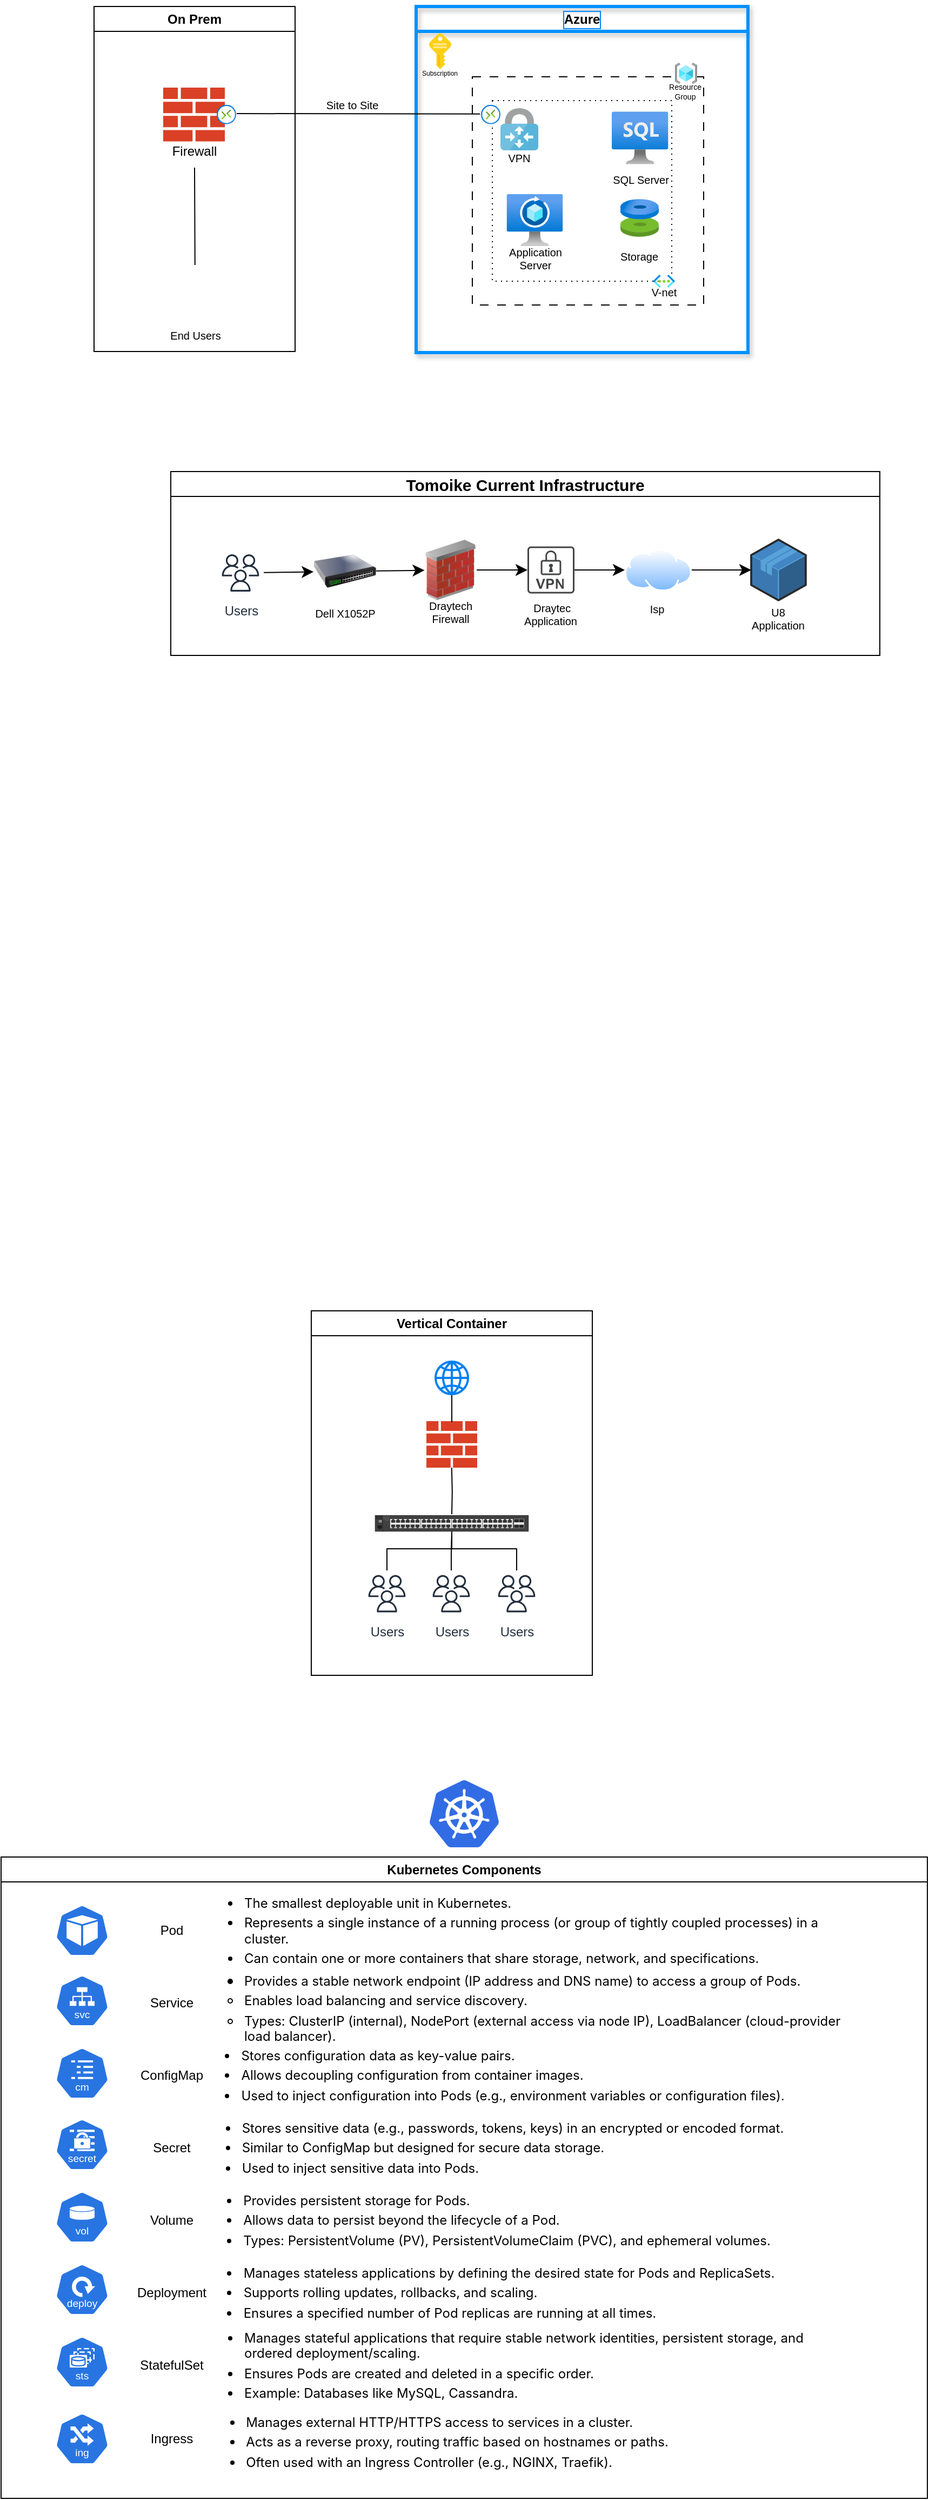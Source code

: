 <mxfile version="26.0.11">
  <diagram name="Page-1" id="iF6NioC-ejS35JDFOjd9">
    <mxGraphModel dx="1867" dy="781" grid="0" gridSize="10" guides="1" tooltips="1" connect="1" arrows="1" fold="1" page="1" pageScale="1" pageWidth="827" pageHeight="1169" math="0" shadow="0">
      <root>
        <mxCell id="0" />
        <mxCell id="1" parent="0" />
        <mxCell id="p5Rtfu-O9J4iYWWrtATP-3" value="On Prem" style="swimlane;whiteSpace=wrap;html=1;startSize=23;" parent="1" vertex="1">
          <mxGeometry x="56" y="32" width="186" height="319" as="geometry" />
        </mxCell>
        <mxCell id="HVJbjALm6hgedPGyuP-F-45" value="" style="sketch=0;pointerEvents=1;shadow=0;dashed=0;html=1;strokeColor=none;labelPosition=center;verticalLabelPosition=bottom;verticalAlign=top;outlineConnect=0;align=center;shape=mxgraph.office.concepts.firewall;fillColor=#DA4026;rounded=0;fontFamily=Helvetica;fontSize=12;fontColor=default;" parent="p5Rtfu-O9J4iYWWrtATP-3" vertex="1">
          <mxGeometry x="64" y="75.0" width="57" height="49.75" as="geometry" />
        </mxCell>
        <mxCell id="HVJbjALm6hgedPGyuP-F-34" value="Firewall" style="text;html=1;align=center;verticalAlign=middle;whiteSpace=wrap;rounded=0;" parent="p5Rtfu-O9J4iYWWrtATP-3" vertex="1">
          <mxGeometry x="63" y="119" width="60" height="30" as="geometry" />
        </mxCell>
        <mxCell id="p5Rtfu-O9J4iYWWrtATP-32" value="" style="shape=image;html=1;verticalAlign=top;verticalLabelPosition=bottom;labelBackgroundColor=#ffffff;imageAspect=0;aspect=fixed;image=https://cdn0.iconfinder.com/data/icons/job-seeker/256/laptop_job_seeker_employee_unemployee_work_1-128.png" parent="p5Rtfu-O9J4iYWWrtATP-3" vertex="1">
          <mxGeometry x="40" y="231" width="55" height="55" as="geometry" />
        </mxCell>
        <mxCell id="p5Rtfu-O9J4iYWWrtATP-33" value="" style="shape=image;html=1;verticalAlign=top;verticalLabelPosition=bottom;labelBackgroundColor=#ffffff;imageAspect=0;aspect=fixed;image=https://cdn0.iconfinder.com/data/icons/job-seeker/256/laptop_job_seeker_employee_unemployee_work_1-128.png" parent="p5Rtfu-O9J4iYWWrtATP-3" vertex="1">
          <mxGeometry x="95" y="231" width="55" height="55" as="geometry" />
        </mxCell>
        <mxCell id="p5Rtfu-O9J4iYWWrtATP-35" value="" style="edgeStyle=none;curved=1;rounded=0;orthogonalLoop=1;jettySize=auto;html=1;fontSize=12;startSize=8;endSize=8;entryX=0.5;entryY=1;entryDx=0;entryDy=0;endArrow=none;endFill=0;" parent="p5Rtfu-O9J4iYWWrtATP-3" source="p5Rtfu-O9J4iYWWrtATP-34" target="HVJbjALm6hgedPGyuP-F-34" edge="1">
          <mxGeometry relative="1" as="geometry" />
        </mxCell>
        <mxCell id="p5Rtfu-O9J4iYWWrtATP-34" value="" style="shape=image;html=1;verticalAlign=top;verticalLabelPosition=bottom;labelBackgroundColor=#ffffff;imageAspect=0;aspect=fixed;image=https://cdn0.iconfinder.com/data/icons/job-seeker/256/laptop_job_seeker_employee_unemployee_work_1-128.png" parent="p5Rtfu-O9J4iYWWrtATP-3" vertex="1">
          <mxGeometry x="66" y="239" width="55" height="55" as="geometry" />
        </mxCell>
        <mxCell id="p5Rtfu-O9J4iYWWrtATP-45" value="End Users" style="text;html=1;align=center;verticalAlign=middle;whiteSpace=wrap;rounded=0;fontSize=10;" parent="p5Rtfu-O9J4iYWWrtATP-3" vertex="1">
          <mxGeometry x="63.5" y="289" width="60" height="30" as="geometry" />
        </mxCell>
        <mxCell id="_Alo0_WOTKEbxmhzz9Px-22" value="" style="image;aspect=fixed;html=1;points=[];align=center;fontSize=12;image=img/lib/azure2/networking/Connections.svg;" parent="p5Rtfu-O9J4iYWWrtATP-3" vertex="1">
          <mxGeometry x="113.5" y="90.87" width="18" height="18" as="geometry" />
        </mxCell>
        <mxCell id="p5Rtfu-O9J4iYWWrtATP-4" value="Azure" style="swimlane;whiteSpace=wrap;html=1;fontStyle=1;labelBorderColor=#0084ff;strokeWidth=3;fillColor=none;swimlaneFillColor=none;strokeColor=#0091ff;startSize=23;swimlaneLine=1;shadow=1;rounded=0;glass=0;" parent="1" vertex="1">
          <mxGeometry x="354" y="32" width="307" height="320" as="geometry" />
        </mxCell>
        <mxCell id="p5Rtfu-O9J4iYWWrtATP-49" value="" style="rounded=0;whiteSpace=wrap;html=1;dashed=1;dashPattern=8 8;" parent="p5Rtfu-O9J4iYWWrtATP-4" vertex="1">
          <mxGeometry x="52" y="65" width="214" height="211" as="geometry" />
        </mxCell>
        <mxCell id="p5Rtfu-O9J4iYWWrtATP-10" value="" style="verticalLabelPosition=bottom;verticalAlign=top;html=1;shape=mxgraph.basic.rect;fillColor2=none;strokeWidth=1;size=20;indent=5;dashed=1;dashPattern=1 4;" parent="p5Rtfu-O9J4iYWWrtATP-4" vertex="1">
          <mxGeometry x="70.5" y="87" width="166" height="167" as="geometry" />
        </mxCell>
        <mxCell id="HVJbjALm6hgedPGyuP-F-52" value="" style="image;aspect=fixed;html=1;points=[];align=center;fontSize=12;image=img/lib/azure2/networking/Virtual_Networks.svg;rounded=0;dashed=1;strokeColor=default;verticalAlign=middle;fontFamily=Helvetica;fontColor=default;fillColor=default;" parent="p5Rtfu-O9J4iYWWrtATP-4" vertex="1">
          <mxGeometry x="219.25" y="248" width="20.1" height="12" as="geometry" />
        </mxCell>
        <mxCell id="HVJbjALm6hgedPGyuP-F-26" value="" style="image;sketch=0;aspect=fixed;html=1;points=[];align=center;fontSize=12;image=img/lib/mscae/VPN_Gateway.svg;" parent="p5Rtfu-O9J4iYWWrtATP-4" vertex="1">
          <mxGeometry x="78" y="94" width="35.1" height="39" as="geometry" />
        </mxCell>
        <mxCell id="HVJbjALm6hgedPGyuP-F-46" value="" style="image;aspect=fixed;html=1;points=[];align=center;fontSize=12;image=img/lib/azure2/databases/Azure_SQL_VM.svg;rounded=0;dashed=1;strokeColor=default;verticalAlign=middle;fontFamily=Helvetica;fontColor=default;fillColor=default;" parent="p5Rtfu-O9J4iYWWrtATP-4" vertex="1">
          <mxGeometry x="181" y="97" width="52.27" height="49" as="geometry" />
        </mxCell>
        <mxCell id="p5Rtfu-O9J4iYWWrtATP-25" value="" style="image;aspect=fixed;html=1;points=[];align=center;fontSize=12;image=img/lib/azure2/general/Resource_Groups.svg;" parent="p5Rtfu-O9J4iYWWrtATP-4" vertex="1">
          <mxGeometry x="239.35" y="52" width="20.72" height="19.5" as="geometry" />
        </mxCell>
        <mxCell id="p5Rtfu-O9J4iYWWrtATP-39" value="SQL Server" style="text;html=1;align=center;verticalAlign=middle;whiteSpace=wrap;rounded=0;fontSize=10;strokeWidth=1;" parent="p5Rtfu-O9J4iYWWrtATP-4" vertex="1">
          <mxGeometry x="181" y="146.5" width="54" height="27" as="geometry" />
        </mxCell>
        <mxCell id="p5Rtfu-O9J4iYWWrtATP-50" value="" style="image;aspect=fixed;html=1;points=[];align=center;fontSize=12;image=img/lib/azure2/networking/Connections.svg;" parent="p5Rtfu-O9J4iYWWrtATP-4" vertex="1">
          <mxGeometry x="60" y="90.87" width="18" height="18" as="geometry" />
        </mxCell>
        <mxCell id="p5Rtfu-O9J4iYWWrtATP-52" value="" style="image;sketch=0;aspect=fixed;html=1;points=[];align=center;fontSize=12;image=img/lib/mscae/Key.svg;" parent="p5Rtfu-O9J4iYWWrtATP-4" vertex="1">
          <mxGeometry x="12" y="25" width="20.46" height="33" as="geometry" />
        </mxCell>
        <mxCell id="p5Rtfu-O9J4iYWWrtATP-65" value="V-net" style="text;html=1;align=center;verticalAlign=middle;whiteSpace=wrap;rounded=0;fontSize=10;" parent="p5Rtfu-O9J4iYWWrtATP-4" vertex="1">
          <mxGeometry x="206.8" y="260" width="45" height="7" as="geometry" />
        </mxCell>
        <mxCell id="p5Rtfu-O9J4iYWWrtATP-67" value="&lt;font style=&quot;font-size: 7px;&quot;&gt;Resource&lt;/font&gt;&lt;div style=&quot;font-size: 7px;&quot;&gt;&lt;font style=&quot;font-size: 7px;&quot;&gt;Group&lt;/font&gt;&lt;/div&gt;" style="text;html=1;align=center;verticalAlign=middle;whiteSpace=wrap;rounded=0;fontSize=7;" parent="p5Rtfu-O9J4iYWWrtATP-4" vertex="1">
          <mxGeometry x="229.97" y="74" width="38" height="10.13" as="geometry" />
        </mxCell>
        <mxCell id="p5Rtfu-O9J4iYWWrtATP-68" value="&lt;font style=&quot;font-size: 6px;&quot;&gt;Subscription&lt;/font&gt;" style="text;html=1;align=center;verticalAlign=middle;whiteSpace=wrap;rounded=0;fontSize=6;" parent="p5Rtfu-O9J4iYWWrtATP-4" vertex="1">
          <mxGeometry x="-3.77" y="55.25" width="52" height="13" as="geometry" />
        </mxCell>
        <mxCell id="p5Rtfu-O9J4iYWWrtATP-41" value="VPN" style="text;html=1;align=center;verticalAlign=middle;whiteSpace=wrap;rounded=0;fontSize=10;" parent="p5Rtfu-O9J4iYWWrtATP-4" vertex="1">
          <mxGeometry x="82.26" y="131" width="26.57" height="17" as="geometry" />
        </mxCell>
        <mxCell id="p5Rtfu-O9J4iYWWrtATP-60" value="" style="image;aspect=fixed;html=1;points=[];align=center;fontSize=12;image=img/lib/azure2/compute/Disks.svg;" parent="p5Rtfu-O9J4iYWWrtATP-4" vertex="1">
          <mxGeometry x="188.91" y="178" width="35.63" height="35" as="geometry" />
        </mxCell>
        <mxCell id="p5Rtfu-O9J4iYWWrtATP-63" value="&lt;font style=&quot;font-size: 10px;&quot;&gt;Storage&lt;/font&gt;" style="text;html=1;align=center;verticalAlign=middle;whiteSpace=wrap;rounded=0;fontSize=16;" parent="p5Rtfu-O9J4iYWWrtATP-4" vertex="1">
          <mxGeometry x="187.41" y="221.5" width="39.45" height="15.5" as="geometry" />
        </mxCell>
        <mxCell id="p5Rtfu-O9J4iYWWrtATP-58" value="Application Server" style="text;html=1;align=center;verticalAlign=middle;whiteSpace=wrap;rounded=0;fontSize=10;" parent="p5Rtfu-O9J4iYWWrtATP-4" vertex="1">
          <mxGeometry x="70.5" y="221.5" width="78.5" height="23" as="geometry" />
        </mxCell>
        <mxCell id="p5Rtfu-O9J4iYWWrtATP-61" value="" style="image;aspect=fixed;html=1;points=[];align=center;fontSize=12;image=img/lib/azure2/networking/Spot_VM.svg;" parent="p5Rtfu-O9J4iYWWrtATP-4" vertex="1">
          <mxGeometry x="83.76" y="173.5" width="51.97" height="48" as="geometry" />
        </mxCell>
        <mxCell id="p5Rtfu-O9J4iYWWrtATP-51" value="" style="endArrow=none;html=1;rounded=0;fontSize=12;startSize=8;endSize=8;curved=1;entryX=-0.049;entryY=0.474;entryDx=0;entryDy=0;entryPerimeter=0;" parent="1" target="p5Rtfu-O9J4iYWWrtATP-50" edge="1">
          <mxGeometry width="50" height="50" relative="1" as="geometry">
            <mxPoint x="188" y="131" as="sourcePoint" />
            <mxPoint x="375" y="199" as="targetPoint" />
          </mxGeometry>
        </mxCell>
        <mxCell id="p5Rtfu-O9J4iYWWrtATP-69" value="Site to Site" style="text;html=1;align=center;verticalAlign=middle;whiteSpace=wrap;rounded=0;fontSize=10;" parent="1" vertex="1">
          <mxGeometry x="269" y="114" width="52" height="17" as="geometry" />
        </mxCell>
        <mxCell id="p5Rtfu-O9J4iYWWrtATP-90" value="Tomoike Current Infrastructure" style="swimlane;whiteSpace=wrap;html=1;fontSize=15;startSize=23;" parent="1" vertex="1">
          <mxGeometry x="127" y="462" width="656" height="170" as="geometry" />
        </mxCell>
        <mxCell id="p5Rtfu-O9J4iYWWrtATP-118" style="edgeStyle=none;curved=1;rounded=0;orthogonalLoop=1;jettySize=auto;html=1;fontSize=12;startSize=8;endSize=8;" parent="p5Rtfu-O9J4iYWWrtATP-90" source="p5Rtfu-O9J4iYWWrtATP-119" target="p5Rtfu-O9J4iYWWrtATP-126" edge="1">
          <mxGeometry relative="1" as="geometry" />
        </mxCell>
        <mxCell id="p5Rtfu-O9J4iYWWrtATP-119" value="" style="image;html=1;image=img/lib/clip_art/networking/Firewall_02_128x128.png" parent="p5Rtfu-O9J4iYWWrtATP-90" vertex="1">
          <mxGeometry x="234.72" y="63" width="48.4" height="56" as="geometry" />
        </mxCell>
        <mxCell id="p5Rtfu-O9J4iYWWrtATP-120" style="edgeStyle=none;curved=1;rounded=0;orthogonalLoop=1;jettySize=auto;html=1;fontSize=12;startSize=8;endSize=8;" parent="p5Rtfu-O9J4iYWWrtATP-90" source="p5Rtfu-O9J4iYWWrtATP-121" target="p5Rtfu-O9J4iYWWrtATP-119" edge="1">
          <mxGeometry relative="1" as="geometry" />
        </mxCell>
        <mxCell id="p5Rtfu-O9J4iYWWrtATP-121" value="" style="image;html=1;image=img/lib/clip_art/networking/Switch_128x128.png" parent="p5Rtfu-O9J4iYWWrtATP-90" vertex="1">
          <mxGeometry x="132.1" y="63.25" width="58" height="58" as="geometry" />
        </mxCell>
        <mxCell id="p5Rtfu-O9J4iYWWrtATP-122" style="edgeStyle=none;curved=1;rounded=0;orthogonalLoop=1;jettySize=auto;html=1;fontSize=12;startSize=8;endSize=8;" parent="p5Rtfu-O9J4iYWWrtATP-90" source="p5Rtfu-O9J4iYWWrtATP-123" target="p5Rtfu-O9J4iYWWrtATP-121" edge="1">
          <mxGeometry relative="1" as="geometry" />
        </mxCell>
        <mxCell id="p5Rtfu-O9J4iYWWrtATP-123" value="Users" style="sketch=0;outlineConnect=0;fontColor=#232F3E;gradientColor=none;strokeColor=#232F3E;fillColor=#ffffff;dashed=0;verticalLabelPosition=bottom;verticalAlign=top;align=center;html=1;fontSize=12;fontStyle=0;aspect=fixed;shape=mxgraph.aws4.resourceIcon;resIcon=mxgraph.aws4.users;" parent="p5Rtfu-O9J4iYWWrtATP-90" vertex="1">
          <mxGeometry x="43" y="72.25" width="43" height="43" as="geometry" />
        </mxCell>
        <mxCell id="p5Rtfu-O9J4iYWWrtATP-124" value="" style="verticalLabelPosition=bottom;html=1;verticalAlign=top;strokeWidth=1;align=center;outlineConnect=0;dashed=0;outlineConnect=0;shape=mxgraph.aws3d.application;fillColor=#4286c5;strokeColor=#57A2D8;aspect=fixed;" parent="p5Rtfu-O9J4iYWWrtATP-90" vertex="1">
          <mxGeometry x="537" y="63" width="50.47" height="56" as="geometry" />
        </mxCell>
        <mxCell id="p5Rtfu-O9J4iYWWrtATP-125" style="edgeStyle=none;curved=1;rounded=0;orthogonalLoop=1;jettySize=auto;html=1;fontSize=12;startSize=8;endSize=8;" parent="p5Rtfu-O9J4iYWWrtATP-90" source="p5Rtfu-O9J4iYWWrtATP-126" target="p5Rtfu-O9J4iYWWrtATP-128" edge="1">
          <mxGeometry relative="1" as="geometry" />
        </mxCell>
        <mxCell id="p5Rtfu-O9J4iYWWrtATP-126" value="" style="sketch=0;pointerEvents=1;shadow=0;dashed=0;html=1;strokeColor=none;fillColor=#434445;aspect=fixed;labelPosition=center;verticalLabelPosition=bottom;verticalAlign=top;align=center;outlineConnect=0;shape=mxgraph.vvd.vpn;" parent="p5Rtfu-O9J4iYWWrtATP-90" vertex="1">
          <mxGeometry x="330" y="69.25" width="43.5" height="43.5" as="geometry" />
        </mxCell>
        <mxCell id="p5Rtfu-O9J4iYWWrtATP-127" style="edgeStyle=none;curved=1;rounded=0;orthogonalLoop=1;jettySize=auto;html=1;exitX=1;exitY=0.5;exitDx=0;exitDy=0;fontSize=12;startSize=8;endSize=8;" parent="p5Rtfu-O9J4iYWWrtATP-90" source="p5Rtfu-O9J4iYWWrtATP-128" target="p5Rtfu-O9J4iYWWrtATP-124" edge="1">
          <mxGeometry relative="1" as="geometry" />
        </mxCell>
        <mxCell id="p5Rtfu-O9J4iYWWrtATP-128" value="" style="image;aspect=fixed;perimeter=ellipsePerimeter;html=1;align=center;shadow=0;dashed=0;spacingTop=3;image=img/lib/active_directory/internet_cloud.svg;" parent="p5Rtfu-O9J4iYWWrtATP-90" vertex="1">
          <mxGeometry x="420" y="71.5" width="61.9" height="39" as="geometry" />
        </mxCell>
        <mxCell id="p5Rtfu-O9J4iYWWrtATP-129" value="Draytech Firewall" style="text;html=1;align=center;verticalAlign=middle;whiteSpace=wrap;rounded=0;fontSize=10;" parent="p5Rtfu-O9J4iYWWrtATP-90" vertex="1">
          <mxGeometry x="230" y="115.25" width="57.84" height="30" as="geometry" />
        </mxCell>
        <mxCell id="p5Rtfu-O9J4iYWWrtATP-130" value="&amp;nbsp;Draytec Application" style="text;html=1;align=center;verticalAlign=middle;whiteSpace=wrap;rounded=0;fontSize=10;" parent="p5Rtfu-O9J4iYWWrtATP-90" vertex="1">
          <mxGeometry x="316" y="121" width="71" height="21" as="geometry" />
        </mxCell>
        <mxCell id="p5Rtfu-O9J4iYWWrtATP-131" value="U8 Application" style="text;html=1;align=center;verticalAlign=middle;whiteSpace=wrap;rounded=0;fontSize=10;" parent="p5Rtfu-O9J4iYWWrtATP-90" vertex="1">
          <mxGeometry x="532.24" y="121.25" width="60" height="30" as="geometry" />
        </mxCell>
        <mxCell id="p5Rtfu-O9J4iYWWrtATP-132" value="Dell X1052P" style="text;html=1;align=center;verticalAlign=middle;whiteSpace=wrap;rounded=0;fontSize=10;" parent="p5Rtfu-O9J4iYWWrtATP-90" vertex="1">
          <mxGeometry x="126.6" y="119" width="69" height="23" as="geometry" />
        </mxCell>
        <mxCell id="p5Rtfu-O9J4iYWWrtATP-133" value="Isp" style="text;html=1;align=center;verticalAlign=middle;whiteSpace=wrap;rounded=0;fontSize=10;" parent="p5Rtfu-O9J4iYWWrtATP-90" vertex="1">
          <mxGeometry x="420" y="112" width="60" height="30" as="geometry" />
        </mxCell>
        <mxCell id="_Alo0_WOTKEbxmhzz9Px-1" value="Vertical Container" style="swimlane;whiteSpace=wrap;html=1;" parent="1" vertex="1">
          <mxGeometry x="257" y="1238" width="260" height="337" as="geometry" />
        </mxCell>
        <mxCell id="_Alo0_WOTKEbxmhzz9Px-5" value="" style="sketch=0;pointerEvents=1;shadow=0;dashed=0;html=1;strokeColor=none;labelPosition=center;verticalLabelPosition=bottom;verticalAlign=top;outlineConnect=0;align=center;shape=mxgraph.office.concepts.firewall;fillColor=#DA4026;" parent="_Alo0_WOTKEbxmhzz9Px-1" vertex="1">
          <mxGeometry x="106.5" y="102" width="47" height="43" as="geometry" />
        </mxCell>
        <mxCell id="_Alo0_WOTKEbxmhzz9Px-12" value="" style="edgeStyle=orthogonalEdgeStyle;rounded=0;orthogonalLoop=1;jettySize=auto;html=1;endArrow=none;endFill=0;" parent="_Alo0_WOTKEbxmhzz9Px-1" source="_Alo0_WOTKEbxmhzz9Px-2" edge="1">
          <mxGeometry relative="1" as="geometry">
            <mxPoint x="130" y="103" as="targetPoint" />
          </mxGeometry>
        </mxCell>
        <mxCell id="_Alo0_WOTKEbxmhzz9Px-2" value="" style="html=1;verticalLabelPosition=bottom;align=center;labelBackgroundColor=#ffffff;verticalAlign=top;strokeWidth=2;strokeColor=#0080F0;shadow=0;dashed=0;shape=mxgraph.ios7.icons.globe;" parent="_Alo0_WOTKEbxmhzz9Px-1" vertex="1">
          <mxGeometry x="115" y="47" width="30" height="30" as="geometry" />
        </mxCell>
        <mxCell id="_Alo0_WOTKEbxmhzz9Px-4" value="" style="html=1;verticalLabelPosition=bottom;verticalAlign=top;outlineConnect=0;shadow=0;dashed=0;shape=mxgraph.rack.hpe_aruba.switches.j9775a_2530_48g_switch;" parent="_Alo0_WOTKEbxmhzz9Px-1" vertex="1">
          <mxGeometry x="59" y="189" width="142" height="15" as="geometry" />
        </mxCell>
        <mxCell id="_Alo0_WOTKEbxmhzz9Px-21" value="" style="edgeStyle=orthogonalEdgeStyle;rounded=0;orthogonalLoop=1;jettySize=auto;html=1;endArrow=none;endFill=0;" parent="_Alo0_WOTKEbxmhzz9Px-1" source="_Alo0_WOTKEbxmhzz9Px-8" target="_Alo0_WOTKEbxmhzz9Px-4" edge="1">
          <mxGeometry relative="1" as="geometry">
            <Array as="points">
              <mxPoint x="190" y="220" />
              <mxPoint x="130" y="220" />
            </Array>
          </mxGeometry>
        </mxCell>
        <mxCell id="_Alo0_WOTKEbxmhzz9Px-8" value="Users" style="sketch=0;outlineConnect=0;fontColor=#232F3E;gradientColor=none;strokeColor=#232F3E;fillColor=#ffffff;dashed=0;verticalLabelPosition=bottom;verticalAlign=top;align=center;html=1;fontSize=12;fontStyle=0;aspect=fixed;shape=mxgraph.aws4.resourceIcon;resIcon=mxgraph.aws4.users;" parent="_Alo0_WOTKEbxmhzz9Px-1" vertex="1">
          <mxGeometry x="168.5" y="240" width="43" height="43" as="geometry" />
        </mxCell>
        <mxCell id="_Alo0_WOTKEbxmhzz9Px-20" value="" style="edgeStyle=orthogonalEdgeStyle;rounded=0;orthogonalLoop=1;jettySize=auto;html=1;endArrow=none;endFill=0;" parent="_Alo0_WOTKEbxmhzz9Px-1" source="_Alo0_WOTKEbxmhzz9Px-7" target="_Alo0_WOTKEbxmhzz9Px-4" edge="1">
          <mxGeometry relative="1" as="geometry" />
        </mxCell>
        <mxCell id="_Alo0_WOTKEbxmhzz9Px-7" value="Users" style="sketch=0;outlineConnect=0;fontColor=#232F3E;gradientColor=none;strokeColor=#232F3E;fillColor=#ffffff;dashed=0;verticalLabelPosition=bottom;verticalAlign=top;align=center;html=1;fontSize=12;fontStyle=0;aspect=fixed;shape=mxgraph.aws4.resourceIcon;resIcon=mxgraph.aws4.users;" parent="_Alo0_WOTKEbxmhzz9Px-1" vertex="1">
          <mxGeometry x="108" y="240" width="43" height="43" as="geometry" />
        </mxCell>
        <mxCell id="_Alo0_WOTKEbxmhzz9Px-19" value="" style="edgeStyle=orthogonalEdgeStyle;rounded=0;orthogonalLoop=1;jettySize=auto;html=1;endArrow=none;endFill=0;" parent="_Alo0_WOTKEbxmhzz9Px-1" source="_Alo0_WOTKEbxmhzz9Px-6" target="_Alo0_WOTKEbxmhzz9Px-4" edge="1">
          <mxGeometry relative="1" as="geometry">
            <Array as="points">
              <mxPoint x="70" y="220" />
              <mxPoint x="130" y="220" />
            </Array>
          </mxGeometry>
        </mxCell>
        <mxCell id="_Alo0_WOTKEbxmhzz9Px-6" value="Users" style="sketch=0;outlineConnect=0;fontColor=#232F3E;gradientColor=none;strokeColor=#232F3E;fillColor=#ffffff;dashed=0;verticalLabelPosition=bottom;verticalAlign=top;align=center;html=1;fontSize=12;fontStyle=0;aspect=fixed;shape=mxgraph.aws4.resourceIcon;resIcon=mxgraph.aws4.users;" parent="_Alo0_WOTKEbxmhzz9Px-1" vertex="1">
          <mxGeometry x="48.5" y="240" width="43" height="43" as="geometry" />
        </mxCell>
        <mxCell id="_Alo0_WOTKEbxmhzz9Px-15" value="" style="edgeStyle=orthogonalEdgeStyle;rounded=0;orthogonalLoop=1;jettySize=auto;html=1;endArrow=none;endFill=0;" parent="_Alo0_WOTKEbxmhzz9Px-1" edge="1">
          <mxGeometry relative="1" as="geometry">
            <mxPoint x="129.89" y="145" as="sourcePoint" />
            <mxPoint x="130" y="188" as="targetPoint" />
          </mxGeometry>
        </mxCell>
        <mxCell id="L_sbSJyyQoJaivkCK3wi-1" value="Kubernetes Components" style="swimlane;whiteSpace=wrap;html=1;" vertex="1" parent="1">
          <mxGeometry x="-30" y="1743" width="857" height="593" as="geometry" />
        </mxCell>
        <mxCell id="L_sbSJyyQoJaivkCK3wi-39" value="&lt;ul style=&quot;margin: calc(var(--ds-md-zoom)*12px)0; padding-left: calc(var(--ds-md-zoom)*24px); font-family: Inter, system-ui, -apple-system, BlinkMacSystemFont, &amp;quot;Segoe UI&amp;quot;, Roboto, &amp;quot;Noto Sans&amp;quot;, Ubuntu, Cantarell, &amp;quot;Helvetica Neue&amp;quot;, Oxygen, &amp;quot;Open Sans&amp;quot;, sans-serif; text-align: start;&quot;&gt;&lt;li style=&quot;&quot;&gt;&lt;p style=&quot;margin-top: 0px; margin-right: 0px; margin-left: 0px; line-height: var(--ds-md-line-height); margin-bottom: 0px !important;&quot;&gt;&lt;font style=&quot;color: rgb(0, 0, 0);&quot;&gt;Manages stateless applications by defining the desired state for Pods and ReplicaSets.&lt;/font&gt;&lt;/p&gt;&lt;/li&gt;&lt;li style=&quot;margin-top: 4px;&quot;&gt;&lt;p style=&quot;margin-top: 0px; margin-right: 0px; margin-left: 0px; line-height: var(--ds-md-line-height); margin-bottom: 0px !important;&quot;&gt;&lt;font style=&quot;color: rgb(0, 0, 0);&quot;&gt;Supports rolling updates, rollbacks, and scaling.&lt;/font&gt;&lt;/p&gt;&lt;/li&gt;&lt;li style=&quot;margin-top: 4px;&quot;&gt;&lt;p style=&quot;margin-top: 0px; margin-right: 0px; margin-left: 0px; line-height: var(--ds-md-line-height); margin-bottom: 0px !important;&quot;&gt;&lt;font style=&quot;color: rgb(0, 0, 0);&quot;&gt;Ensures a specified number of Pod replicas are running at all times.&lt;/font&gt;&lt;/p&gt;&lt;/li&gt;&lt;/ul&gt;" style="whiteSpace=wrap;html=1;strokeColor=none;" vertex="1" parent="L_sbSJyyQoJaivkCK3wi-1">
          <mxGeometry x="188" y="373" width="564" height="60" as="geometry" />
        </mxCell>
        <mxCell id="L_sbSJyyQoJaivkCK3wi-41" value="&lt;ul style=&quot;margin: calc(var(--ds-md-zoom)*12px)0; padding-left: calc(var(--ds-md-zoom)*24px); font-family: Inter, system-ui, -apple-system, BlinkMacSystemFont, &amp;quot;Segoe UI&amp;quot;, Roboto, &amp;quot;Noto Sans&amp;quot;, Ubuntu, Cantarell, &amp;quot;Helvetica Neue&amp;quot;, Oxygen, &amp;quot;Open Sans&amp;quot;, sans-serif; text-align: start;&quot;&gt;&lt;li style=&quot;&quot;&gt;&lt;p style=&quot;margin-top: 0px; margin-right: 0px; margin-left: 0px; line-height: var(--ds-md-line-height); margin-bottom: 0px !important;&quot;&gt;&lt;font style=&quot;color: rgb(0, 0, 0);&quot;&gt;Manages external HTTP/HTTPS access to services in a cluster.&lt;/font&gt;&lt;/p&gt;&lt;/li&gt;&lt;li style=&quot;margin-top: 4px;&quot;&gt;&lt;p style=&quot;margin-top: 0px; margin-right: 0px; margin-left: 0px; line-height: var(--ds-md-line-height); margin-bottom: 0px !important;&quot;&gt;&lt;font style=&quot;color: rgb(0, 0, 0);&quot;&gt;Acts as a reverse proxy, routing traffic based on hostnames or paths.&lt;/font&gt;&lt;/p&gt;&lt;/li&gt;&lt;li style=&quot;margin-top: 4px;&quot;&gt;&lt;p style=&quot;margin-top: 0px; margin-right: 0px; margin-left: 0px; line-height: var(--ds-md-line-height); margin-bottom: 0px !important;&quot;&gt;&lt;font style=&quot;color: rgb(0, 0, 0);&quot;&gt;Often used with an Ingress Controller (e.g., NGINX, Traefik).&lt;/font&gt;&lt;/p&gt;&lt;/li&gt;&lt;/ul&gt;" style="whiteSpace=wrap;html=1;strokeColor=none;" vertex="1" parent="L_sbSJyyQoJaivkCK3wi-1">
          <mxGeometry x="105" y="508" width="634" height="66" as="geometry" />
        </mxCell>
        <mxCell id="L_sbSJyyQoJaivkCK3wi-2" value="" style="aspect=fixed;sketch=0;html=1;dashed=0;whitespace=wrap;verticalLabelPosition=bottom;verticalAlign=top;fillColor=#2875E2;strokeColor=#ffffff;points=[[0.005,0.63,0],[0.1,0.2,0],[0.9,0.2,0],[0.5,0,0],[0.995,0.63,0],[0.72,0.99,0],[0.5,1,0],[0.28,0.99,0]];shape=mxgraph.kubernetes.icon2;prIcon=pod" vertex="1" parent="L_sbSJyyQoJaivkCK3wi-1">
          <mxGeometry x="50" y="44" width="50" height="48" as="geometry" />
        </mxCell>
        <mxCell id="L_sbSJyyQoJaivkCK3wi-5" value="" style="aspect=fixed;sketch=0;html=1;dashed=0;whitespace=wrap;verticalLabelPosition=bottom;verticalAlign=top;fillColor=#2875E2;strokeColor=#ffffff;points=[[0.005,0.63,0],[0.1,0.2,0],[0.9,0.2,0],[0.5,0,0],[0.995,0.63,0],[0.72,0.99,0],[0.5,1,0],[0.28,0.99,0]];shape=mxgraph.kubernetes.icon2;kubernetesLabel=1;prIcon=vol" vertex="1" parent="L_sbSJyyQoJaivkCK3wi-1">
          <mxGeometry x="50" y="309" width="50" height="48" as="geometry" />
        </mxCell>
        <mxCell id="L_sbSJyyQoJaivkCK3wi-7" value="" style="aspect=fixed;sketch=0;html=1;dashed=0;whitespace=wrap;verticalLabelPosition=bottom;verticalAlign=top;fillColor=#2875E2;strokeColor=#ffffff;points=[[0.005,0.63,0],[0.1,0.2,0],[0.9,0.2,0],[0.5,0,0],[0.995,0.63,0],[0.72,0.99,0],[0.5,1,0],[0.28,0.99,0]];shape=mxgraph.kubernetes.icon2;kubernetesLabel=1;prIcon=secret" vertex="1" parent="L_sbSJyyQoJaivkCK3wi-1">
          <mxGeometry x="50" y="242" width="50" height="48" as="geometry" />
        </mxCell>
        <mxCell id="L_sbSJyyQoJaivkCK3wi-8" value="" style="aspect=fixed;sketch=0;html=1;dashed=0;whitespace=wrap;verticalLabelPosition=bottom;verticalAlign=top;fillColor=#2875E2;strokeColor=#ffffff;points=[[0.005,0.63,0],[0.1,0.2,0],[0.9,0.2,0],[0.5,0,0],[0.995,0.63,0],[0.72,0.99,0],[0.5,1,0],[0.28,0.99,0]];shape=mxgraph.kubernetes.icon2;kubernetesLabel=1;prIcon=deploy" vertex="1" parent="L_sbSJyyQoJaivkCK3wi-1">
          <mxGeometry x="50" y="376" width="50" height="48" as="geometry" />
        </mxCell>
        <mxCell id="L_sbSJyyQoJaivkCK3wi-9" value="" style="aspect=fixed;sketch=0;html=1;dashed=0;whitespace=wrap;verticalLabelPosition=bottom;verticalAlign=top;fillColor=#2875E2;strokeColor=#ffffff;points=[[0.005,0.63,0],[0.1,0.2,0],[0.9,0.2,0],[0.5,0,0],[0.995,0.63,0],[0.72,0.99,0],[0.5,1,0],[0.28,0.99,0]];shape=mxgraph.kubernetes.icon2;kubernetesLabel=1;prIcon=sts" vertex="1" parent="L_sbSJyyQoJaivkCK3wi-1">
          <mxGeometry x="50" y="443" width="50" height="48" as="geometry" />
        </mxCell>
        <mxCell id="L_sbSJyyQoJaivkCK3wi-11" value="Pod" style="text;html=1;align=center;verticalAlign=middle;whiteSpace=wrap;rounded=0;" vertex="1" parent="L_sbSJyyQoJaivkCK3wi-1">
          <mxGeometry x="128" y="53" width="60" height="30" as="geometry" />
        </mxCell>
        <mxCell id="L_sbSJyyQoJaivkCK3wi-12" value="Service" style="text;html=1;align=center;verticalAlign=middle;whiteSpace=wrap;rounded=0;" vertex="1" parent="L_sbSJyyQoJaivkCK3wi-1">
          <mxGeometry x="128" y="120" width="60" height="30" as="geometry" />
        </mxCell>
        <mxCell id="L_sbSJyyQoJaivkCK3wi-13" value="" style="aspect=fixed;sketch=0;html=1;dashed=0;whitespace=wrap;verticalLabelPosition=bottom;verticalAlign=top;fillColor=#2875E2;strokeColor=#ffffff;points=[[0.005,0.63,0],[0.1,0.2,0],[0.9,0.2,0],[0.5,0,0],[0.995,0.63,0],[0.72,0.99,0],[0.5,1,0],[0.28,0.99,0]];shape=mxgraph.kubernetes.icon2;kubernetesLabel=1;prIcon=svc" vertex="1" parent="L_sbSJyyQoJaivkCK3wi-1">
          <mxGeometry x="50" y="109" width="50" height="48" as="geometry" />
        </mxCell>
        <mxCell id="L_sbSJyyQoJaivkCK3wi-14" value="" style="aspect=fixed;sketch=0;html=1;dashed=0;whitespace=wrap;verticalLabelPosition=bottom;verticalAlign=top;fillColor=#2875E2;strokeColor=#ffffff;points=[[0.005,0.63,0],[0.1,0.2,0],[0.9,0.2,0],[0.5,0,0],[0.995,0.63,0],[0.72,0.99,0],[0.5,1,0],[0.28,0.99,0]];shape=mxgraph.kubernetes.icon2;kubernetesLabel=1;prIcon=ing" vertex="1" parent="L_sbSJyyQoJaivkCK3wi-1">
          <mxGeometry x="50" y="514" width="50" height="48" as="geometry" />
        </mxCell>
        <mxCell id="L_sbSJyyQoJaivkCK3wi-15" value="" style="aspect=fixed;sketch=0;html=1;dashed=0;whitespace=wrap;verticalLabelPosition=bottom;verticalAlign=top;fillColor=#2875E2;strokeColor=#ffffff;points=[[0.005,0.63,0],[0.1,0.2,0],[0.9,0.2,0],[0.5,0,0],[0.995,0.63,0],[0.72,0.99,0],[0.5,1,0],[0.28,0.99,0]];shape=mxgraph.kubernetes.icon2;kubernetesLabel=1;prIcon=cm" vertex="1" parent="L_sbSJyyQoJaivkCK3wi-1">
          <mxGeometry x="50" y="176" width="50" height="48" as="geometry" />
        </mxCell>
        <mxCell id="L_sbSJyyQoJaivkCK3wi-16" value="ConfigMap" style="text;html=1;align=center;verticalAlign=middle;whiteSpace=wrap;rounded=0;" vertex="1" parent="L_sbSJyyQoJaivkCK3wi-1">
          <mxGeometry x="128" y="187" width="60" height="30" as="geometry" />
        </mxCell>
        <mxCell id="L_sbSJyyQoJaivkCK3wi-17" value="Secret" style="text;html=1;align=center;verticalAlign=middle;whiteSpace=wrap;rounded=0;" vertex="1" parent="L_sbSJyyQoJaivkCK3wi-1">
          <mxGeometry x="128" y="254" width="60" height="30" as="geometry" />
        </mxCell>
        <mxCell id="L_sbSJyyQoJaivkCK3wi-18" value="Volume" style="text;html=1;align=center;verticalAlign=middle;whiteSpace=wrap;rounded=0;" vertex="1" parent="L_sbSJyyQoJaivkCK3wi-1">
          <mxGeometry x="128" y="321" width="60" height="30" as="geometry" />
        </mxCell>
        <mxCell id="L_sbSJyyQoJaivkCK3wi-19" value="Deployment" style="text;html=1;align=center;verticalAlign=middle;whiteSpace=wrap;rounded=0;" vertex="1" parent="L_sbSJyyQoJaivkCK3wi-1">
          <mxGeometry x="128" y="388" width="60" height="30" as="geometry" />
        </mxCell>
        <mxCell id="L_sbSJyyQoJaivkCK3wi-20" value="StatefulSet" style="text;html=1;align=center;verticalAlign=middle;whiteSpace=wrap;rounded=0;" vertex="1" parent="L_sbSJyyQoJaivkCK3wi-1">
          <mxGeometry x="128" y="455" width="60" height="30" as="geometry" />
        </mxCell>
        <mxCell id="L_sbSJyyQoJaivkCK3wi-21" value="Ingress" style="text;html=1;align=center;verticalAlign=middle;whiteSpace=wrap;rounded=0;" vertex="1" parent="L_sbSJyyQoJaivkCK3wi-1">
          <mxGeometry x="128" y="523" width="60" height="30" as="geometry" />
        </mxCell>
        <mxCell id="L_sbSJyyQoJaivkCK3wi-26" value="&lt;ul style=&quot;margin: calc(var(--ds-md-zoom)*12px)0; padding-left: calc(var(--ds-md-zoom)*24px); font-family: Inter, system-ui, -apple-system, BlinkMacSystemFont, &amp;quot;Segoe UI&amp;quot;, Roboto, &amp;quot;Noto Sans&amp;quot;, Ubuntu, Cantarell, &amp;quot;Helvetica Neue&amp;quot;, Oxygen, &amp;quot;Open Sans&amp;quot;, sans-serif; text-align: start;&quot;&gt;&lt;li style=&quot;&quot;&gt;&lt;p style=&quot;margin-top: 0px; margin-right: 0px; margin-left: 0px; line-height: var(--ds-md-line-height); margin-bottom: 0px !important;&quot;&gt;&lt;font style=&quot;color: rgb(0, 0, 0);&quot;&gt;The smallest deployable unit in Kubernetes.&lt;/font&gt;&lt;/p&gt;&lt;/li&gt;&lt;li style=&quot;margin-top: 4px;&quot;&gt;&lt;p style=&quot;margin-top: 0px; margin-right: 0px; margin-left: 0px; line-height: var(--ds-md-line-height); margin-bottom: 0px !important;&quot;&gt;&lt;font style=&quot;color: rgb(0, 0, 0);&quot;&gt;Represents a single instance of a running process (or group of tightly coupled processes) in a cluster.&lt;/font&gt;&lt;/p&gt;&lt;/li&gt;&lt;li style=&quot;margin-top: 4px;&quot;&gt;&lt;p style=&quot;margin-top: 0px; margin-right: 0px; margin-left: 0px; line-height: var(--ds-md-line-height); margin-bottom: 0px !important;&quot;&gt;&lt;font style=&quot;color: rgb(0, 0, 0);&quot;&gt;Can contain one or more containers that share storage, network, and specifications.&lt;/font&gt;&lt;/p&gt;&lt;/li&gt;&lt;/ul&gt;" style="text;html=1;align=center;verticalAlign=middle;whiteSpace=wrap;rounded=0;" vertex="1" parent="L_sbSJyyQoJaivkCK3wi-1">
          <mxGeometry x="224" y="61.25" width="555" height="13.5" as="geometry" />
        </mxCell>
        <mxCell id="L_sbSJyyQoJaivkCK3wi-27" value="&lt;ul style=&quot;margin: calc(var(--ds-md-zoom)*12px)0; padding-left: calc(var(--ds-md-zoom)*24px); font-family: Inter, system-ui, -apple-system, BlinkMacSystemFont, &amp;quot;Segoe UI&amp;quot;, Roboto, &amp;quot;Noto Sans&amp;quot;, Ubuntu, Cantarell, &amp;quot;Helvetica Neue&amp;quot;, Oxygen, &amp;quot;Open Sans&amp;quot;, sans-serif; text-align: start;&quot;&gt;&lt;li style=&quot;&quot;&gt;&lt;ul style=&quot;margin: calc(var(--ds-md-zoom)*12px)0; padding-left: calc(var(--ds-md-zoom)*24px);&quot;&gt;&lt;li style=&quot;&quot;&gt;&lt;p style=&quot;margin-top: 0px; margin-right: 0px; margin-left: 0px; line-height: var(--ds-md-line-height); margin-bottom: 0px !important;&quot;&gt;&lt;font style=&quot;color: rgb(0, 0, 0);&quot;&gt;Provides a stable network endpoint (IP address and DNS name) to access a group of Pods.&lt;/font&gt;&lt;/p&gt;&lt;/li&gt;&lt;li style=&quot;margin-top: 4px;&quot;&gt;&lt;p style=&quot;margin-top: 0px; margin-right: 0px; margin-left: 0px; line-height: var(--ds-md-line-height); margin-bottom: 0px !important;&quot;&gt;&lt;font style=&quot;color: rgb(0, 0, 0);&quot;&gt;Enables load balancing and service discovery.&lt;/font&gt;&lt;/p&gt;&lt;/li&gt;&lt;li style=&quot;margin-top: 4px;&quot;&gt;&lt;p style=&quot;margin-top: 0px; margin-right: 0px; margin-left: 0px; line-height: var(--ds-md-line-height); margin-bottom: 0px !important;&quot;&gt;&lt;font style=&quot;color: rgb(0, 0, 0);&quot;&gt;Types: ClusterIP (internal), NodePort (external access via node IP), LoadBalancer (cloud-provider load balancer).&lt;/font&gt;&lt;/p&gt;&lt;/li&gt;&lt;/ul&gt;&lt;/li&gt;&lt;/ul&gt;" style="text;html=1;align=center;verticalAlign=middle;whiteSpace=wrap;rounded=0;" vertex="1" parent="L_sbSJyyQoJaivkCK3wi-1">
          <mxGeometry x="224" y="133" width="555" height="13.5" as="geometry" />
        </mxCell>
        <mxCell id="L_sbSJyyQoJaivkCK3wi-34" value="&lt;ul style=&quot;margin: calc(var(--ds-md-zoom)*12px)0; padding-left: calc(var(--ds-md-zoom)*24px); font-family: Inter, system-ui, -apple-system, BlinkMacSystemFont, &amp;quot;Segoe UI&amp;quot;, Roboto, &amp;quot;Noto Sans&amp;quot;, Ubuntu, Cantarell, &amp;quot;Helvetica Neue&amp;quot;, Oxygen, &amp;quot;Open Sans&amp;quot;, sans-serif; text-align: start;&quot;&gt;&lt;li style=&quot;&quot;&gt;&lt;p style=&quot;margin-top: 0px; margin-right: 0px; margin-left: 0px; line-height: var(--ds-md-line-height); margin-bottom: 0px !important;&quot;&gt;&lt;font style=&quot;color: rgb(0, 0, 0);&quot;&gt;Stores configuration data as key-value pairs.&lt;/font&gt;&lt;/p&gt;&lt;/li&gt;&lt;li style=&quot;margin-top: 4px;&quot;&gt;&lt;p style=&quot;margin-top: 0px; margin-right: 0px; margin-left: 0px; line-height: var(--ds-md-line-height); margin-bottom: 0px !important;&quot;&gt;&lt;font style=&quot;color: rgb(0, 0, 0);&quot;&gt;Allows decoupling configuration from container images.&lt;/font&gt;&lt;/p&gt;&lt;/li&gt;&lt;li style=&quot;margin-top: 4px;&quot;&gt;&lt;p style=&quot;margin-top: 0px; margin-right: 0px; margin-left: 0px; line-height: var(--ds-md-line-height); margin-bottom: 0px !important;&quot;&gt;&lt;font style=&quot;color: rgb(0, 0, 0);&quot;&gt;Used to inject configuration into Pods (e.g., environment variables or configuration files).&lt;/font&gt;&lt;/p&gt;&lt;/li&gt;&lt;/ul&gt;" style="whiteSpace=wrap;html=1;strokeColor=none;" vertex="1" parent="L_sbSJyyQoJaivkCK3wi-1">
          <mxGeometry x="195" y="172" width="557" height="60" as="geometry" />
        </mxCell>
        <mxCell id="L_sbSJyyQoJaivkCK3wi-37" value="&lt;ul style=&quot;margin: calc(var(--ds-md-zoom)*12px)0; padding-left: calc(var(--ds-md-zoom)*24px); font-family: Inter, system-ui, -apple-system, BlinkMacSystemFont, &amp;quot;Segoe UI&amp;quot;, Roboto, &amp;quot;Noto Sans&amp;quot;, Ubuntu, Cantarell, &amp;quot;Helvetica Neue&amp;quot;, Oxygen, &amp;quot;Open Sans&amp;quot;, sans-serif; text-align: start;&quot;&gt;&lt;li style=&quot;&quot;&gt;&lt;p style=&quot;margin-top: 0px; margin-right: 0px; margin-left: 0px; line-height: var(--ds-md-line-height); margin-bottom: 0px !important;&quot;&gt;&lt;font style=&quot;color: rgb(0, 0, 0);&quot;&gt;Stores sensitive data (e.g., passwords, tokens, keys) in an encrypted or encoded format.&lt;/font&gt;&lt;/p&gt;&lt;/li&gt;&lt;li style=&quot;margin-top: 4px;&quot;&gt;&lt;p style=&quot;margin-top: 0px; margin-right: 0px; margin-left: 0px; line-height: var(--ds-md-line-height); margin-bottom: 0px !important;&quot;&gt;&lt;font style=&quot;color: rgb(0, 0, 0);&quot;&gt;Similar to ConfigMap but designed for secure data storage.&lt;/font&gt;&lt;/p&gt;&lt;/li&gt;&lt;li style=&quot;margin-top: 4px;&quot;&gt;&lt;p style=&quot;margin-top: 0px; margin-right: 0px; margin-left: 0px; line-height: var(--ds-md-line-height); margin-bottom: 0px !important;&quot;&gt;&lt;font style=&quot;color: rgb(0, 0, 0);&quot;&gt;Used to inject sensitive data into Pods.&lt;/font&gt;&lt;/p&gt;&lt;/li&gt;&lt;/ul&gt;" style="whiteSpace=wrap;html=1;strokeColor=none;" vertex="1" parent="L_sbSJyyQoJaivkCK3wi-1">
          <mxGeometry x="193" y="239" width="561" height="60" as="geometry" />
        </mxCell>
        <mxCell id="L_sbSJyyQoJaivkCK3wi-38" value="&lt;ul style=&quot;margin: calc(var(--ds-md-zoom)*12px)0; padding-left: calc(var(--ds-md-zoom)*24px); font-family: Inter, system-ui, -apple-system, BlinkMacSystemFont, &amp;quot;Segoe UI&amp;quot;, Roboto, &amp;quot;Noto Sans&amp;quot;, Ubuntu, Cantarell, &amp;quot;Helvetica Neue&amp;quot;, Oxygen, &amp;quot;Open Sans&amp;quot;, sans-serif; text-align: start;&quot;&gt;&lt;li style=&quot;&quot;&gt;&lt;p style=&quot;margin-top: 0px; margin-right: 0px; margin-left: 0px; line-height: var(--ds-md-line-height); margin-bottom: 0px !important;&quot;&gt;&lt;font style=&quot;color: rgb(0, 0, 0);&quot;&gt;Provides persistent storage for Pods.&lt;/font&gt;&lt;/p&gt;&lt;/li&gt;&lt;li style=&quot;margin-top: 4px;&quot;&gt;&lt;p style=&quot;margin-top: 0px; margin-right: 0px; margin-left: 0px; line-height: var(--ds-md-line-height); margin-bottom: 0px !important;&quot;&gt;&lt;font style=&quot;color: rgb(0, 0, 0);&quot;&gt;Allows data to persist beyond the lifecycle of a Pod.&lt;/font&gt;&lt;/p&gt;&lt;/li&gt;&lt;li style=&quot;margin-top: 4px;&quot;&gt;&lt;p style=&quot;margin-top: 0px; margin-right: 0px; margin-left: 0px; line-height: var(--ds-md-line-height); margin-bottom: 0px !important;&quot;&gt;&lt;font style=&quot;color: rgb(0, 0, 0);&quot;&gt;Types: PersistentVolume (PV), PersistentVolumeClaim (PVC), and ephemeral volumes.&lt;/font&gt;&lt;/p&gt;&lt;/li&gt;&lt;/ul&gt;" style="whiteSpace=wrap;html=1;strokeColor=none;" vertex="1" parent="L_sbSJyyQoJaivkCK3wi-1">
          <mxGeometry x="186" y="306" width="564" height="60" as="geometry" />
        </mxCell>
        <mxCell id="L_sbSJyyQoJaivkCK3wi-46" value="&lt;ul style=&quot;margin: calc(var(--ds-md-zoom)*12px)0; padding-left: calc(var(--ds-md-zoom)*24px); font-family: Inter, system-ui, -apple-system, BlinkMacSystemFont, &amp;quot;Segoe UI&amp;quot;, Roboto, &amp;quot;Noto Sans&amp;quot;, Ubuntu, Cantarell, &amp;quot;Helvetica Neue&amp;quot;, Oxygen, &amp;quot;Open Sans&amp;quot;, sans-serif; text-align: start;&quot;&gt;&lt;li style=&quot;&quot;&gt;&lt;p style=&quot;margin-top: 0px; margin-right: 0px; margin-left: 0px; line-height: var(--ds-md-line-height); margin-bottom: 0px !important;&quot;&gt;&lt;font style=&quot;color: rgb(0, 0, 0);&quot;&gt;Manages stateful applications that require stable network identities, persistent storage, and ordered deployment/scaling.&lt;/font&gt;&lt;/p&gt;&lt;/li&gt;&lt;li style=&quot;margin-top: 4px;&quot;&gt;&lt;p style=&quot;margin-top: 0px; margin-right: 0px; margin-left: 0px; line-height: var(--ds-md-line-height); margin-bottom: 0px !important;&quot;&gt;&lt;span&gt;&lt;font style=&quot;color: rgb(0, 0, 0);&quot;&gt;Ensures Pods are created and deleted in a specific order.&lt;/font&gt;&lt;/span&gt;&lt;/p&gt;&lt;/li&gt;&lt;li style=&quot;margin-top: 4px;&quot;&gt;&lt;p style=&quot;margin-top: 0px; margin-right: 0px; margin-left: 0px; line-height: var(--ds-md-line-height); margin-bottom: 0px !important;&quot;&gt;&lt;font style=&quot;color: rgb(0, 0, 0);&quot;&gt;Example: Databases like MySQL, Cassandra.&lt;/font&gt;&lt;/p&gt;&lt;/li&gt;&lt;/ul&gt;" style="whiteSpace=wrap;html=1;strokeColor=none;" vertex="1" parent="L_sbSJyyQoJaivkCK3wi-1">
          <mxGeometry x="224" y="441.5" width="538.5" height="57" as="geometry" />
        </mxCell>
        <mxCell id="L_sbSJyyQoJaivkCK3wi-10" value="" style="image;sketch=0;aspect=fixed;html=1;points=[];align=center;fontSize=12;image=img/lib/mscae/Kubernetes.svg;" vertex="1" parent="1">
          <mxGeometry x="366.21" y="1672" width="64.58" height="62" as="geometry" />
        </mxCell>
      </root>
    </mxGraphModel>
  </diagram>
</mxfile>
